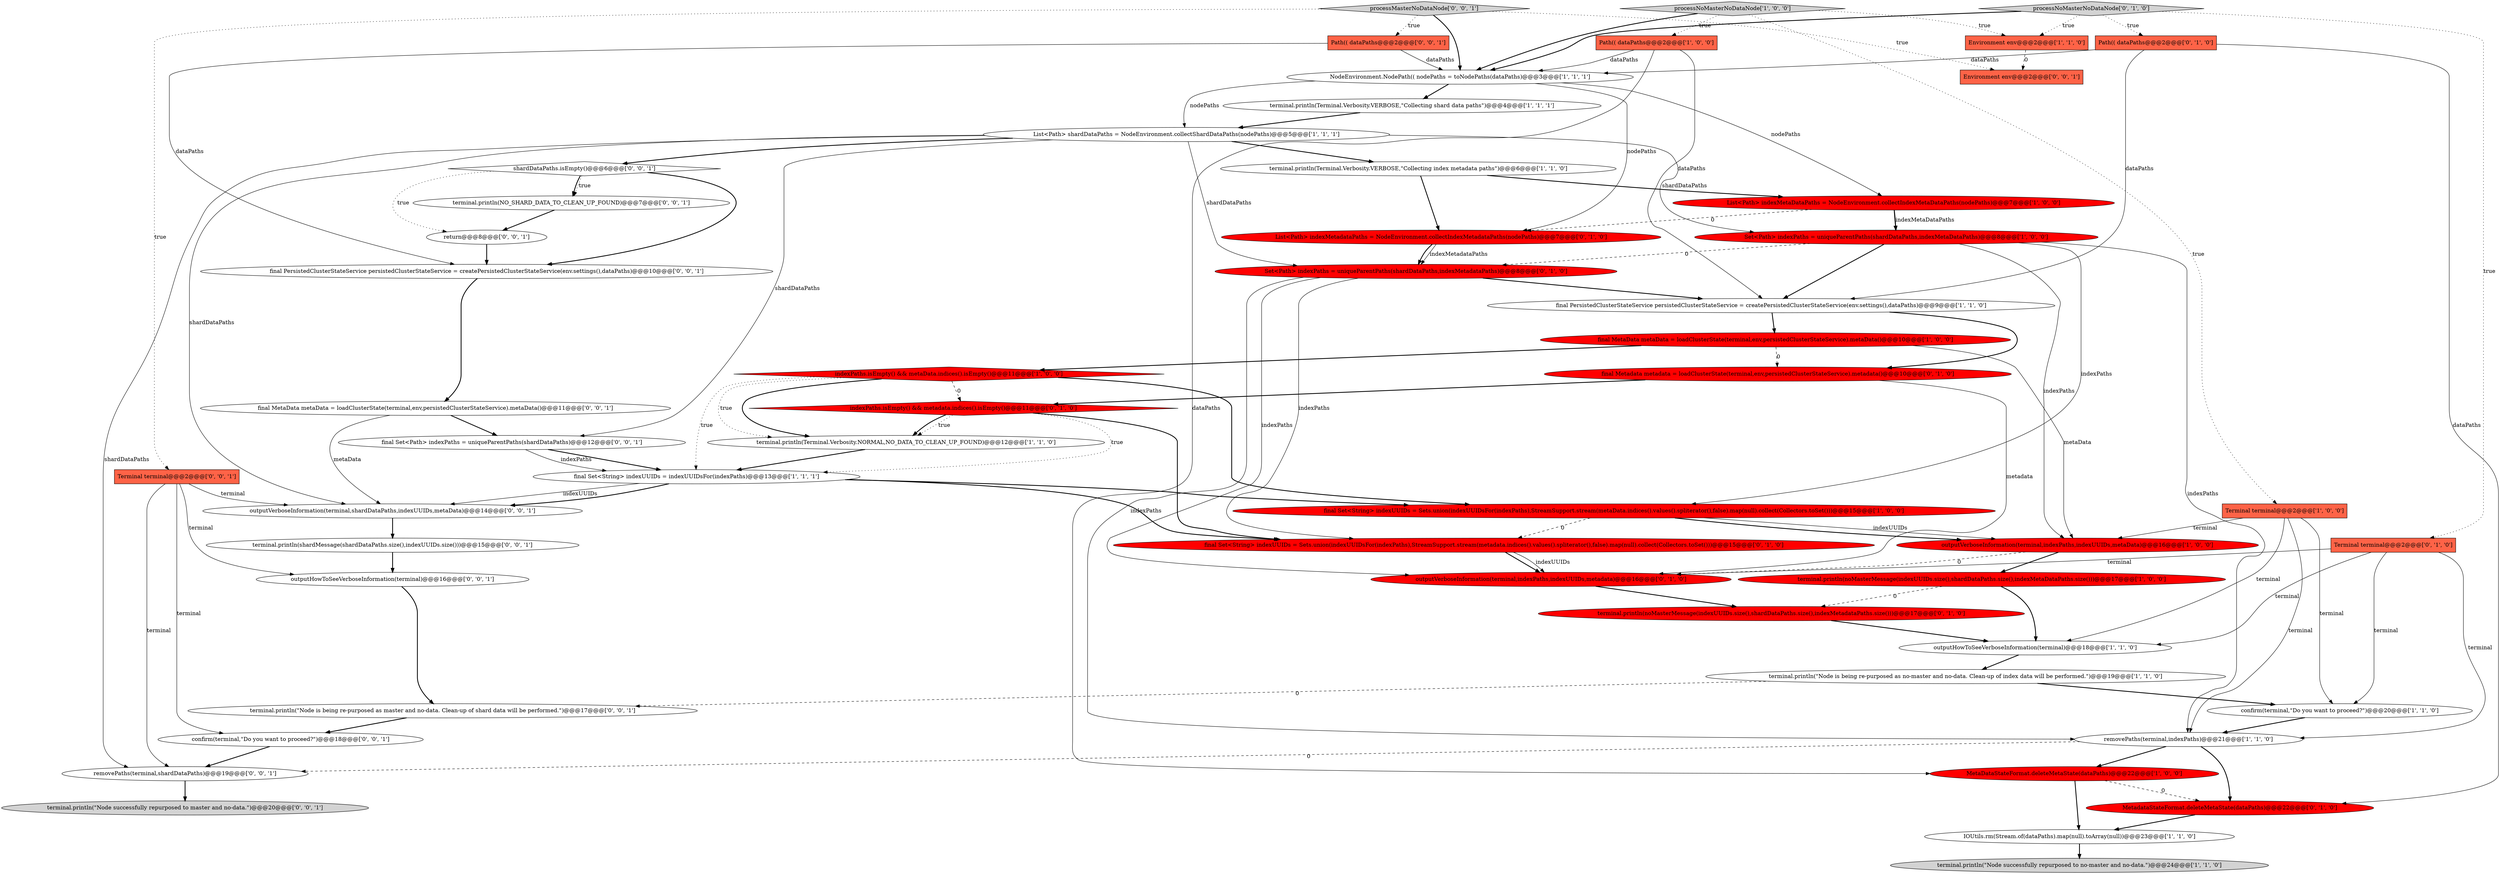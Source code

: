 digraph {
47 [style = filled, label = "return@@@8@@@['0', '0', '1']", fillcolor = white, shape = ellipse image = "AAA0AAABBB3BBB"];
33 [style = filled, label = "terminal.println(noMasterMessage(indexUUIDs.size(),shardDataPaths.size(),indexMetadataPaths.size()))@@@17@@@['0', '1', '0']", fillcolor = red, shape = ellipse image = "AAA1AAABBB2BBB"];
51 [style = filled, label = "Terminal terminal@@@2@@@['0', '0', '1']", fillcolor = tomato, shape = box image = "AAA0AAABBB3BBB"];
4 [style = filled, label = "terminal.println(noMasterMessage(indexUUIDs.size(),shardDataPaths.size(),indexMetaDataPaths.size()))@@@17@@@['1', '0', '0']", fillcolor = red, shape = ellipse image = "AAA1AAABBB1BBB"];
14 [style = filled, label = "terminal.println(\"Node is being re-purposed as no-master and no-data. Clean-up of index data will be performed.\")@@@19@@@['1', '1', '0']", fillcolor = white, shape = ellipse image = "AAA0AAABBB1BBB"];
15 [style = filled, label = "final Set<String> indexUUIDs = indexUUIDsFor(indexPaths)@@@13@@@['1', '1', '1']", fillcolor = white, shape = ellipse image = "AAA0AAABBB1BBB"];
11 [style = filled, label = "removePaths(terminal,indexPaths)@@@21@@@['1', '1', '0']", fillcolor = white, shape = ellipse image = "AAA0AAABBB1BBB"];
25 [style = filled, label = "Path(( dataPaths@@@2@@@['0', '1', '0']", fillcolor = tomato, shape = box image = "AAA0AAABBB2BBB"];
44 [style = filled, label = "terminal.println(shardMessage(shardDataPaths.size(),indexUUIDs.size()))@@@15@@@['0', '0', '1']", fillcolor = white, shape = ellipse image = "AAA0AAABBB3BBB"];
41 [style = filled, label = "confirm(terminal,\"Do you want to proceed?\")@@@18@@@['0', '0', '1']", fillcolor = white, shape = ellipse image = "AAA0AAABBB3BBB"];
7 [style = filled, label = "final PersistedClusterStateService persistedClusterStateService = createPersistedClusterStateService(env.settings(),dataPaths)@@@9@@@['1', '1', '0']", fillcolor = white, shape = ellipse image = "AAA0AAABBB1BBB"];
2 [style = filled, label = "terminal.println(\"Node successfully repurposed to no-master and no-data.\")@@@24@@@['1', '1', '0']", fillcolor = lightgray, shape = ellipse image = "AAA0AAABBB1BBB"];
21 [style = filled, label = "List<Path> indexMetaDataPaths = NodeEnvironment.collectIndexMetaDataPaths(nodePaths)@@@7@@@['1', '0', '0']", fillcolor = red, shape = ellipse image = "AAA1AAABBB1BBB"];
1 [style = filled, label = "Set<Path> indexPaths = uniqueParentPaths(shardDataPaths,indexMetaDataPaths)@@@8@@@['1', '0', '0']", fillcolor = red, shape = ellipse image = "AAA1AAABBB1BBB"];
32 [style = filled, label = "indexPaths.isEmpty() && metadata.indices().isEmpty()@@@11@@@['0', '1', '0']", fillcolor = red, shape = diamond image = "AAA1AAABBB2BBB"];
37 [style = filled, label = "processMasterNoDataNode['0', '0', '1']", fillcolor = lightgray, shape = diamond image = "AAA0AAABBB3BBB"];
28 [style = filled, label = "outputVerboseInformation(terminal,indexPaths,indexUUIDs,metadata)@@@16@@@['0', '1', '0']", fillcolor = red, shape = ellipse image = "AAA1AAABBB2BBB"];
39 [style = filled, label = "removePaths(terminal,shardDataPaths)@@@19@@@['0', '0', '1']", fillcolor = white, shape = ellipse image = "AAA0AAABBB3BBB"];
19 [style = filled, label = "confirm(terminal,\"Do you want to proceed?\")@@@20@@@['1', '1', '0']", fillcolor = white, shape = ellipse image = "AAA0AAABBB1BBB"];
43 [style = filled, label = "outputVerboseInformation(terminal,shardDataPaths,indexUUIDs,metaData)@@@14@@@['0', '0', '1']", fillcolor = white, shape = ellipse image = "AAA0AAABBB3BBB"];
40 [style = filled, label = "final PersistedClusterStateService persistedClusterStateService = createPersistedClusterStateService(env.settings(),dataPaths)@@@10@@@['0', '0', '1']", fillcolor = white, shape = ellipse image = "AAA0AAABBB3BBB"];
3 [style = filled, label = "terminal.println(Terminal.Verbosity.VERBOSE,\"Collecting index metadata paths\")@@@6@@@['1', '1', '0']", fillcolor = white, shape = ellipse image = "AAA0AAABBB1BBB"];
45 [style = filled, label = "final Set<Path> indexPaths = uniqueParentPaths(shardDataPaths)@@@12@@@['0', '0', '1']", fillcolor = white, shape = ellipse image = "AAA0AAABBB3BBB"];
17 [style = filled, label = "NodeEnvironment.NodePath(( nodePaths = toNodePaths(dataPaths)@@@3@@@['1', '1', '1']", fillcolor = white, shape = ellipse image = "AAA0AAABBB1BBB"];
9 [style = filled, label = "Path(( dataPaths@@@2@@@['1', '0', '0']", fillcolor = tomato, shape = box image = "AAA0AAABBB1BBB"];
16 [style = filled, label = "MetaDataStateFormat.deleteMetaState(dataPaths)@@@22@@@['1', '0', '0']", fillcolor = red, shape = ellipse image = "AAA1AAABBB1BBB"];
13 [style = filled, label = "terminal.println(Terminal.Verbosity.NORMAL,NO_DATA_TO_CLEAN_UP_FOUND)@@@12@@@['1', '1', '0']", fillcolor = white, shape = ellipse image = "AAA0AAABBB1BBB"];
42 [style = filled, label = "shardDataPaths.isEmpty()@@@6@@@['0', '0', '1']", fillcolor = white, shape = diamond image = "AAA0AAABBB3BBB"];
35 [style = filled, label = "processNoMasterNoDataNode['0', '1', '0']", fillcolor = lightgray, shape = diamond image = "AAA0AAABBB2BBB"];
10 [style = filled, label = "Environment env@@@2@@@['1', '1', '0']", fillcolor = tomato, shape = box image = "AAA0AAABBB1BBB"];
36 [style = filled, label = "terminal.println(\"Node is being re-purposed as master and no-data. Clean-up of shard data will be performed.\")@@@17@@@['0', '0', '1']", fillcolor = white, shape = ellipse image = "AAA0AAABBB3BBB"];
24 [style = filled, label = "outputVerboseInformation(terminal,indexPaths,indexUUIDs,metaData)@@@16@@@['1', '0', '0']", fillcolor = red, shape = ellipse image = "AAA1AAABBB1BBB"];
18 [style = filled, label = "indexPaths.isEmpty() && metaData.indices().isEmpty()@@@11@@@['1', '0', '0']", fillcolor = red, shape = diamond image = "AAA1AAABBB1BBB"];
23 [style = filled, label = "outputHowToSeeVerboseInformation(terminal)@@@18@@@['1', '1', '0']", fillcolor = white, shape = ellipse image = "AAA0AAABBB1BBB"];
27 [style = filled, label = "List<Path> indexMetadataPaths = NodeEnvironment.collectIndexMetadataPaths(nodePaths)@@@7@@@['0', '1', '0']", fillcolor = red, shape = ellipse image = "AAA1AAABBB2BBB"];
20 [style = filled, label = "List<Path> shardDataPaths = NodeEnvironment.collectShardDataPaths(nodePaths)@@@5@@@['1', '1', '1']", fillcolor = white, shape = ellipse image = "AAA0AAABBB1BBB"];
6 [style = filled, label = "terminal.println(Terminal.Verbosity.VERBOSE,\"Collecting shard data paths\")@@@4@@@['1', '1', '1']", fillcolor = white, shape = ellipse image = "AAA0AAABBB1BBB"];
31 [style = filled, label = "final Set<String> indexUUIDs = Sets.union(indexUUIDsFor(indexPaths),StreamSupport.stream(metadata.indices().values().spliterator(),false).map(null).collect(Collectors.toSet()))@@@15@@@['0', '1', '0']", fillcolor = red, shape = ellipse image = "AAA1AAABBB2BBB"];
34 [style = filled, label = "Set<Path> indexPaths = uniqueParentPaths(shardDataPaths,indexMetadataPaths)@@@8@@@['0', '1', '0']", fillcolor = red, shape = ellipse image = "AAA1AAABBB2BBB"];
46 [style = filled, label = "terminal.println(NO_SHARD_DATA_TO_CLEAN_UP_FOUND)@@@7@@@['0', '0', '1']", fillcolor = white, shape = ellipse image = "AAA0AAABBB3BBB"];
49 [style = filled, label = "Path(( dataPaths@@@2@@@['0', '0', '1']", fillcolor = tomato, shape = box image = "AAA0AAABBB3BBB"];
52 [style = filled, label = "Environment env@@@2@@@['0', '0', '1']", fillcolor = tomato, shape = box image = "AAA0AAABBB3BBB"];
22 [style = filled, label = "final Set<String> indexUUIDs = Sets.union(indexUUIDsFor(indexPaths),StreamSupport.stream(metaData.indices().values().spliterator(),false).map(null).collect(Collectors.toSet()))@@@15@@@['1', '0', '0']", fillcolor = red, shape = ellipse image = "AAA1AAABBB1BBB"];
38 [style = filled, label = "terminal.println(\"Node successfully repurposed to master and no-data.\")@@@20@@@['0', '0', '1']", fillcolor = lightgray, shape = ellipse image = "AAA0AAABBB3BBB"];
48 [style = filled, label = "outputHowToSeeVerboseInformation(terminal)@@@16@@@['0', '0', '1']", fillcolor = white, shape = ellipse image = "AAA0AAABBB3BBB"];
5 [style = filled, label = "processNoMasterNoDataNode['1', '0', '0']", fillcolor = lightgray, shape = diamond image = "AAA0AAABBB1BBB"];
50 [style = filled, label = "final MetaData metaData = loadClusterState(terminal,env,persistedClusterStateService).metaData()@@@11@@@['0', '0', '1']", fillcolor = white, shape = ellipse image = "AAA0AAABBB3BBB"];
26 [style = filled, label = "MetadataStateFormat.deleteMetaState(dataPaths)@@@22@@@['0', '1', '0']", fillcolor = red, shape = ellipse image = "AAA1AAABBB2BBB"];
12 [style = filled, label = "final MetaData metaData = loadClusterState(terminal,env,persistedClusterStateService).metaData()@@@10@@@['1', '0', '0']", fillcolor = red, shape = ellipse image = "AAA1AAABBB1BBB"];
29 [style = filled, label = "Terminal terminal@@@2@@@['0', '1', '0']", fillcolor = tomato, shape = box image = "AAA0AAABBB2BBB"];
0 [style = filled, label = "Terminal terminal@@@2@@@['1', '0', '0']", fillcolor = tomato, shape = box image = "AAA0AAABBB1BBB"];
8 [style = filled, label = "IOUtils.rm(Stream.of(dataPaths).map(null).toArray(null))@@@23@@@['1', '1', '0']", fillcolor = white, shape = ellipse image = "AAA0AAABBB1BBB"];
30 [style = filled, label = "final Metadata metadata = loadClusterState(terminal,env,persistedClusterStateService).metadata()@@@10@@@['0', '1', '0']", fillcolor = red, shape = ellipse image = "AAA1AAABBB2BBB"];
51->41 [style = solid, label="terminal"];
20->45 [style = solid, label="shardDataPaths"];
42->47 [style = dotted, label="true"];
7->30 [style = bold, label=""];
35->10 [style = dotted, label="true"];
18->15 [style = dotted, label="true"];
19->11 [style = bold, label=""];
4->33 [style = dashed, label="0"];
30->28 [style = solid, label="metadata"];
3->27 [style = bold, label=""];
16->26 [style = dashed, label="0"];
15->43 [style = solid, label="indexUUIDs"];
18->22 [style = bold, label=""];
27->34 [style = solid, label="indexMetadataPaths"];
11->39 [style = dashed, label="0"];
20->43 [style = solid, label="shardDataPaths"];
21->1 [style = bold, label=""];
12->18 [style = bold, label=""];
50->45 [style = bold, label=""];
39->38 [style = bold, label=""];
5->9 [style = dotted, label="true"];
32->13 [style = dotted, label="true"];
20->1 [style = solid, label="shardDataPaths"];
43->44 [style = bold, label=""];
32->15 [style = dotted, label="true"];
18->13 [style = dotted, label="true"];
18->32 [style = dashed, label="0"];
11->16 [style = bold, label=""];
40->50 [style = bold, label=""];
9->16 [style = solid, label="dataPaths"];
42->46 [style = bold, label=""];
36->41 [style = bold, label=""];
1->34 [style = dashed, label="0"];
51->39 [style = solid, label="terminal"];
20->3 [style = bold, label=""];
37->49 [style = dotted, label="true"];
12->30 [style = dashed, label="0"];
20->34 [style = solid, label="shardDataPaths"];
5->17 [style = bold, label=""];
42->40 [style = bold, label=""];
51->48 [style = solid, label="terminal"];
49->40 [style = solid, label="dataPaths"];
33->23 [style = bold, label=""];
34->31 [style = solid, label="indexPaths"];
22->24 [style = solid, label="indexUUIDs"];
23->14 [style = bold, label=""];
15->31 [style = bold, label=""];
25->17 [style = solid, label="dataPaths"];
49->17 [style = solid, label="dataPaths"];
1->24 [style = solid, label="indexPaths"];
35->17 [style = bold, label=""];
37->52 [style = dotted, label="true"];
0->19 [style = solid, label="terminal"];
17->20 [style = solid, label="nodePaths"];
13->15 [style = bold, label=""];
31->28 [style = bold, label=""];
0->11 [style = solid, label="terminal"];
29->11 [style = solid, label="terminal"];
32->31 [style = bold, label=""];
4->23 [style = bold, label=""];
22->31 [style = dashed, label="0"];
11->26 [style = bold, label=""];
35->25 [style = dotted, label="true"];
50->43 [style = solid, label="metaData"];
35->29 [style = dotted, label="true"];
9->17 [style = solid, label="dataPaths"];
45->15 [style = bold, label=""];
29->28 [style = solid, label="terminal"];
16->8 [style = bold, label=""];
21->27 [style = dashed, label="0"];
17->6 [style = bold, label=""];
47->40 [style = bold, label=""];
5->10 [style = dotted, label="true"];
29->23 [style = solid, label="terminal"];
14->19 [style = bold, label=""];
30->32 [style = bold, label=""];
26->8 [style = bold, label=""];
37->51 [style = dotted, label="true"];
34->11 [style = solid, label="indexPaths"];
5->0 [style = dotted, label="true"];
31->28 [style = solid, label="indexUUIDs"];
1->7 [style = bold, label=""];
29->19 [style = solid, label="terminal"];
24->28 [style = dashed, label="0"];
15->22 [style = bold, label=""];
17->27 [style = solid, label="nodePaths"];
6->20 [style = bold, label=""];
10->52 [style = dashed, label="0"];
25->7 [style = solid, label="dataPaths"];
27->34 [style = bold, label=""];
8->2 [style = bold, label=""];
25->26 [style = solid, label="dataPaths"];
17->21 [style = solid, label="nodePaths"];
15->43 [style = bold, label=""];
20->42 [style = bold, label=""];
3->21 [style = bold, label=""];
9->7 [style = solid, label="dataPaths"];
21->1 [style = solid, label="indexMetaDataPaths"];
20->39 [style = solid, label="shardDataPaths"];
48->36 [style = bold, label=""];
7->12 [style = bold, label=""];
1->11 [style = solid, label="indexPaths"];
51->43 [style = solid, label="terminal"];
37->17 [style = bold, label=""];
0->23 [style = solid, label="terminal"];
34->7 [style = bold, label=""];
14->36 [style = dashed, label="0"];
34->28 [style = solid, label="indexPaths"];
46->47 [style = bold, label=""];
12->24 [style = solid, label="metaData"];
0->24 [style = solid, label="terminal"];
1->22 [style = solid, label="indexPaths"];
45->15 [style = solid, label="indexPaths"];
24->4 [style = bold, label=""];
28->33 [style = bold, label=""];
44->48 [style = bold, label=""];
18->13 [style = bold, label=""];
22->24 [style = bold, label=""];
41->39 [style = bold, label=""];
32->13 [style = bold, label=""];
42->46 [style = dotted, label="true"];
}
